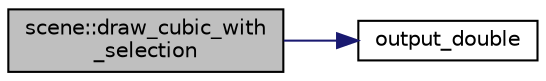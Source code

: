 digraph "scene::draw_cubic_with_selection"
{
  edge [fontname="Helvetica",fontsize="10",labelfontname="Helvetica",labelfontsize="10"];
  node [fontname="Helvetica",fontsize="10",shape=record];
  rankdir="LR";
  Node53 [label="scene::draw_cubic_with\l_selection",height=0.2,width=0.4,color="black", fillcolor="grey75", style="filled", fontcolor="black"];
  Node53 -> Node54 [color="midnightblue",fontsize="10",style="solid",fontname="Helvetica"];
  Node54 [label="output_double",height=0.2,width=0.4,color="black", fillcolor="white", style="filled",URL="$d5/d87/globals_8h.html#a0d78928594686738975fd41e2603101f"];
}
